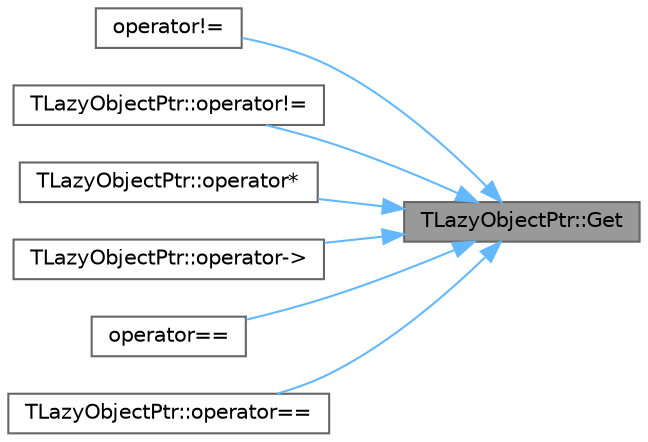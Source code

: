digraph "TLazyObjectPtr::Get"
{
 // INTERACTIVE_SVG=YES
 // LATEX_PDF_SIZE
  bgcolor="transparent";
  edge [fontname=Helvetica,fontsize=10,labelfontname=Helvetica,labelfontsize=10];
  node [fontname=Helvetica,fontsize=10,shape=box,height=0.2,width=0.4];
  rankdir="RL";
  Node1 [id="Node000001",label="TLazyObjectPtr::Get",height=0.2,width=0.4,color="gray40", fillcolor="grey60", style="filled", fontcolor="black",tooltip="Dereference the lazy pointer."];
  Node1 -> Node2 [id="edge1_Node000001_Node000002",dir="back",color="steelblue1",style="solid",tooltip=" "];
  Node2 [id="Node000002",label="operator!=",height=0.2,width=0.4,color="grey40", fillcolor="white", style="filled",URL="$d0/d2a/LazyObjectPtr_8h.html#a1dd9847ed6d5a9e976d4769c525c033c",tooltip="Compare for inequality with a raw pointer."];
  Node1 -> Node3 [id="edge2_Node000001_Node000003",dir="back",color="steelblue1",style="solid",tooltip=" "];
  Node3 [id="Node000003",label="TLazyObjectPtr::operator!=",height=0.2,width=0.4,color="grey40", fillcolor="white", style="filled",URL="$d5/d73/structTLazyObjectPtr.html#a006ba67ed12844eb31399aaa1867fcff",tooltip="Compare for inequality with a raw pointer."];
  Node1 -> Node4 [id="edge3_Node000001_Node000004",dir="back",color="steelblue1",style="solid",tooltip=" "];
  Node4 [id="Node000004",label="TLazyObjectPtr::operator*",height=0.2,width=0.4,color="grey40", fillcolor="white", style="filled",URL="$d5/d73/structTLazyObjectPtr.html#ac023258a126b1712d69ec9613082ebfc",tooltip="Dereference the lazy pointer."];
  Node1 -> Node5 [id="edge4_Node000001_Node000005",dir="back",color="steelblue1",style="solid",tooltip=" "];
  Node5 [id="Node000005",label="TLazyObjectPtr::operator-\>",height=0.2,width=0.4,color="grey40", fillcolor="white", style="filled",URL="$d5/d73/structTLazyObjectPtr.html#a651b55b3885c93ac023e857c649d4aef",tooltip="Dereference the lazy pointer."];
  Node1 -> Node6 [id="edge5_Node000001_Node000006",dir="back",color="steelblue1",style="solid",tooltip=" "];
  Node6 [id="Node000006",label="operator==",height=0.2,width=0.4,color="grey40", fillcolor="white", style="filled",URL="$d0/d2a/LazyObjectPtr_8h.html#aac85c048845cc148922918842842a00a",tooltip="Compare for equality with a raw pointer."];
  Node1 -> Node7 [id="edge6_Node000001_Node000007",dir="back",color="steelblue1",style="solid",tooltip=" "];
  Node7 [id="Node000007",label="TLazyObjectPtr::operator==",height=0.2,width=0.4,color="grey40", fillcolor="white", style="filled",URL="$d5/d73/structTLazyObjectPtr.html#a71d7133951017eafac5192192c41cd8f",tooltip="Compare for equality with a raw pointer."];
}
